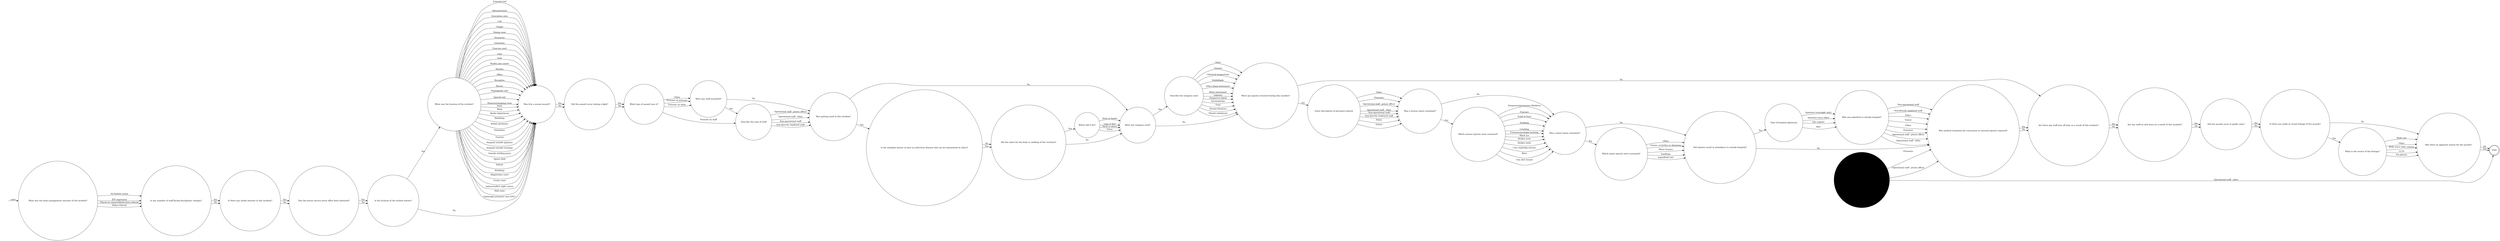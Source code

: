 digraph ASSAULT {  rankdir=LR;
  node [shape = circle];
  START_NODE [label="", shape=none];
  START_NODE -> 61279 [label = "start"];
  END_NODE [label="END", shape="doublecircle"];
  61279 [label = "What was the main management outcome of the incident?"];
  61279 -> 61280 [label = "No further action"];
  61279 -> 61280 [label = "IEP regression"];
  61279 -> 61280 [label = "Placed on report/adjudication referral"];
  61279 -> 61280 [label = "Police referral"];
  61280 [label = "Is any member of staff facing disciplinary charges?"];
  61280 -> 61281 [label = "Yes"];
  61280 -> 61281 [label = "No"];
  61281 [label = "Is there any media interest in this incident?"];
  61281 -> 61282 [label = "Yes"];
  61281 -> 61282 [label = "No"];
  61282 [label = "Has the prison service press office been informed?"];
  61282 -> 61283 [label = "Yes"];
  61282 -> 61283 [label = "No"];
  61283 [label = "Is the location of the incdent known?"];
  61283 -> 61284 [label = "Yes"];
  61283 -> 61285 [label = "No"];
  61284 [label = "What was the location of the incident?"];
  61284 -> 61285 [label = "Administration"];
  61284 -> 61285 [label = "Association area"];
  61284 -> 61285 [label = "Cell"];
  61284 -> 61285 [label = "Chapel"];
  61284 -> 61285 [label = "Dining room"];
  61284 -> 61285 [label = "Dormitory"];
  61284 -> 61285 [label = "Education"];
  61284 -> 61285 [label = "Exercise yard"];
  61284 -> 61285 [label = "Gate"];
  61284 -> 61285 [label = "Gym"];
  61284 -> 61285 [label = "Health care centre"];
  61284 -> 61285 [label = "Kitchen"];
  61284 -> 61285 [label = "Office"];
  61284 -> 61285 [label = "Reception"];
  61284 -> 61285 [label = "Recess"];
  61284 -> 61285 [label = "Segregation unit"];
  61284 -> 61285 [label = "Special unit"];
  61284 -> 61285 [label = "Showers/changing room"];
  61284 -> 61285 [label = "Visits"];
  61284 -> 61285 [label = "Wing"];
  61284 -> 61285 [label = "Works department"];
  61284 -> 61285 [label = "Workshop"];
  61284 -> 61285 [label = "Within perimeter"];
  61284 -> 61285 [label = "Elsewhere"];
  61284 -> 61285 [label = "Funeral"];
  61284 -> 61285 [label = "Hospital outside (patient)"];
  61284 -> 61285 [label = "Hospital outside (visiting)"];
  61284 -> 61285 [label = "Outside working party"];
  61284 -> 61285 [label = "Sports field"];
  61284 -> 61285 [label = "Vehicle"];
  61284 -> 61285 [label = "Weddings"];
  61284 -> 61285 [label = "Magistrates court"];
  61284 -> 61285 [label = "Crown court"];
  61284 -> 61285 [label = "Induction/first night centre"];
  61284 -> 61285 [label = "Mail room"];
  61284 -> 61285 [label = "Vulnerable prisoners unit (VPU)"];
  61284 -> 61285 [label = "External roof"];
  61285 [label = "Was this a sexual assault?"];
  61285 -> 61286 [label = "Yes"];
  61285 -> 61286 [label = "No"];
  61286 [label = "Did the assault occur during a fight?"];
  61286 -> 61287 [label = "Yes"];
  61286 -> 61287 [label = "No"];
  61287 [label = "What type of assault was it?"];
  61287 -> 61288 [label = "Prisoner on prisoner"];
  61287 -> 61289 [label = "Prisoner on staff"];
  61287 -> 61288 [label = "Prisoner on other"];
  61287 -> 61288 [label = "Other"];
  61288 [label = "Were any staff assaulted?"];
  61288 -> 61290 [label = "No"];
  61288 -> 61289 [label = "Yes"];
  61289 [label = "Describe the type of staff"];
  61289 -> 61290 [label = "Operational staff - prison officer"];
  61289 -> 61290 [label = "Operational staff - other"];
  61289 -> 61290 [label = "Non-operational staff"];
  61289 -> 61290 [label = "Non-directly employed staff"];
  61290 [label = "Was spitting used in this incident?"];
  61290 -> 61294 [label = "No"];
  61290 -> 61291 [label = "Yes"];
  61291 [label = "Is the assailant known to have an infectious disease that can be transmitted in saliva?"];
  61291 -> 61292 [label = "No"];
  61291 -> 61292 [label = "Yes"];
  61292 [label = "Did the saliva hit the body or clothing of the victim(s)?"];
  61292 -> 61294 [label = "No"];
  61292 -> 61293 [label = "Yes"];
  61293 [label = "Where did it hit?"];
  61293 -> 61294 [label = "Neck or above"];
  61293 -> 61294 [label = "Torso"];
  61293 -> 61294 [label = "Arms or hands"];
  61293 -> 61294 [label = "Legs or feet"];
  61294 [label = "Were any weapons used?"];
  61294 -> 61295 [label = "Yes"];
  61294 -> 61296 [label = "No"];
  61295 [label = "Describe the weapons used"];
  61295 -> 61296 [label = "Firearm"];
  61295 -> 61296 [label = "Chemical incapacitant"];
  61295 -> 61296 [label = "Knife/blade"];
  61295 -> 61296 [label = "Other sharp instrument"];
  61295 -> 61296 [label = "Blunt instrument"];
  61295 -> 61296 [label = "Ligature"];
  61295 -> 61296 [label = "Dangerous liquid"];
  61295 -> 61296 [label = "Excreta/urine"];
  61295 -> 61296 [label = "Food"];
  61295 -> 61296 [label = "Thrown furniture"];
  61295 -> 61296 [label = "Thrown equipment"];
  61295 -> 61296 [label = "Other"];
  61296 [label = "Were any injuries received during this incident?"];
  61296 -> 61297 [label = "Yes"];
  61296 -> 61306 [label = "No"];
  61297 [label = "Enter description of person(s) injured"];
  61297 -> 61298 [label = "Prisoners"];
  61297 -> 61298 [label = "Operational staff - prison officer"];
  61297 -> 61298 [label = "Operational staff - other"];
  61297 -> 61298 [label = "Non-operational staff"];
  61297 -> 61298 [label = "Non-directly employed staff"];
  61297 -> 61298 [label = "Police"];
  61297 -> 61298 [label = "Visitor"];
  61297 -> 61298 [label = "Other"];
  61298 [label = "Was a serious injury sustained?"];
  61298 -> 61299 [label = "Yes"];
  61298 -> 61300 [label = "No"];
  61299 [label = "Which serious injuries were sustained?"];
  61299 -> 61300 [label = "Fracture"];
  61299 -> 61300 [label = "Scald or burn"];
  61299 -> 61300 [label = "Stabbing"];
  61299 -> 61300 [label = "Crushing"];
  61299 -> 61300 [label = "Extensive/multiple bruising"];
  61299 -> 61300 [label = "Black eye"];
  61299 -> 61300 [label = "Broken nose"];
  61299 -> 61300 [label = "Broken teeth"];
  61299 -> 61300 [label = "Cuts requiring sutures"];
  61299 -> 61300 [label = "Bites"];
  61299 -> 61300 [label = "Gun shot wound"];
  61299 -> 61300 [label = "Temporary/permanent blindness"];
  61300 [label = "Was a minor injury sustained?"];
  61300 -> 61301 [label = "Yes"];
  61300 -> 61302 [label = "No"];
  61301 [label = "Which minor injuries were sustained?"];
  61301 -> 61302 [label = "Grazes, scratches or abrasions"];
  61301 -> 61302 [label = "Minor bruises"];
  61301 -> 61302 [label = "Swellings"];
  61301 -> 61302 [label = "Superficial cuts"];
  61301 -> 61302 [label = "Other"];
  61302 [label = "Did injuries result in attendance to outside hospital?"];
  61302 -> 61305 [label = "No"];
  61302 -> 61303 [label = "Yes"];
  61303 [label = "Type of hospital admission"];
  61303 -> 61313 [label = "A&E"];
  61303 -> 61313 [label = "Inpatient (overnight only)"];
  61303 -> 61313 [label = "Inpatient (over 24hr)"];
  61303 -> 61313 [label = "Life support"];
  61304 [label = "Who was admmited to outside hospital?", style="filled", color="#DDD"];
  61304 -> 61305 [label = "Prisoners", style="filled", color="#DDD"];
  61304 -> 61305 [label = "Operational staff - prison officer", style="filled", color="#DDD"];
  61304 -> END_NODE [label = "Operational staff - other", style="filled", color="#DDD"];
  61305 [label = "Was medical treatment for concussion or internal injuries required?"];
  61305 -> 61306 [label = "Yes"];
  61305 -> 61306 [label = "No"];
  61306 [label = "Are there any staff now off duty as a result of this incident?"];
  61306 -> 61307 [label = "Yes"];
  61306 -> 61307 [label = "No"];
  61307 [label = "Are any staff on sick leave as a result of this incident?"];
  61307 -> 61308 [label = "Yes"];
  61307 -> 61308 [label = "No"];
  61308 [label = "Did the assault occur in public view?"];
  61308 -> 61309 [label = "Yes"];
  61308 -> 61309 [label = "No"];
  61309 [label = "Is there any audio or visual footage of the assault?"];
  61309 -> 61311 [label = "No"];
  61309 -> 61310 [label = "Yes"];
  61310 [label = "What is the source of the footage?"];
  61310 -> 61311 [label = "Body worn video camera"];
  61310 -> 61311 [label = "CCTV"];
  61310 -> 61311 [label = "Pin phones"];
  61310 -> 61311 [label = "Radio net"];
  61310 -> 61311 [label = "Other"];
  61311 [label = "Was there an apparent reason for the assault?"];
  61311 -> END_NODE [label = "Yes"];
  61311 -> END_NODE [label = "No"];
  61313 [label = "Who was admitted to outside hospital?"];
  61313 -> 61305 [label = "Prisoners"];
  61313 -> 61305 [label = "Operational staff - prison officer"];
  61313 -> 61305 [label = "Operational staff - other"];
  61313 -> 61305 [label = "Non-operational staff"];
  61313 -> 61305 [label = "Non-directly employed staff"];
  61313 -> 61305 [label = "Police"];
  61313 -> 61305 [label = "Visitor"];
  61313 -> 61305 [label = "Other"];
}
